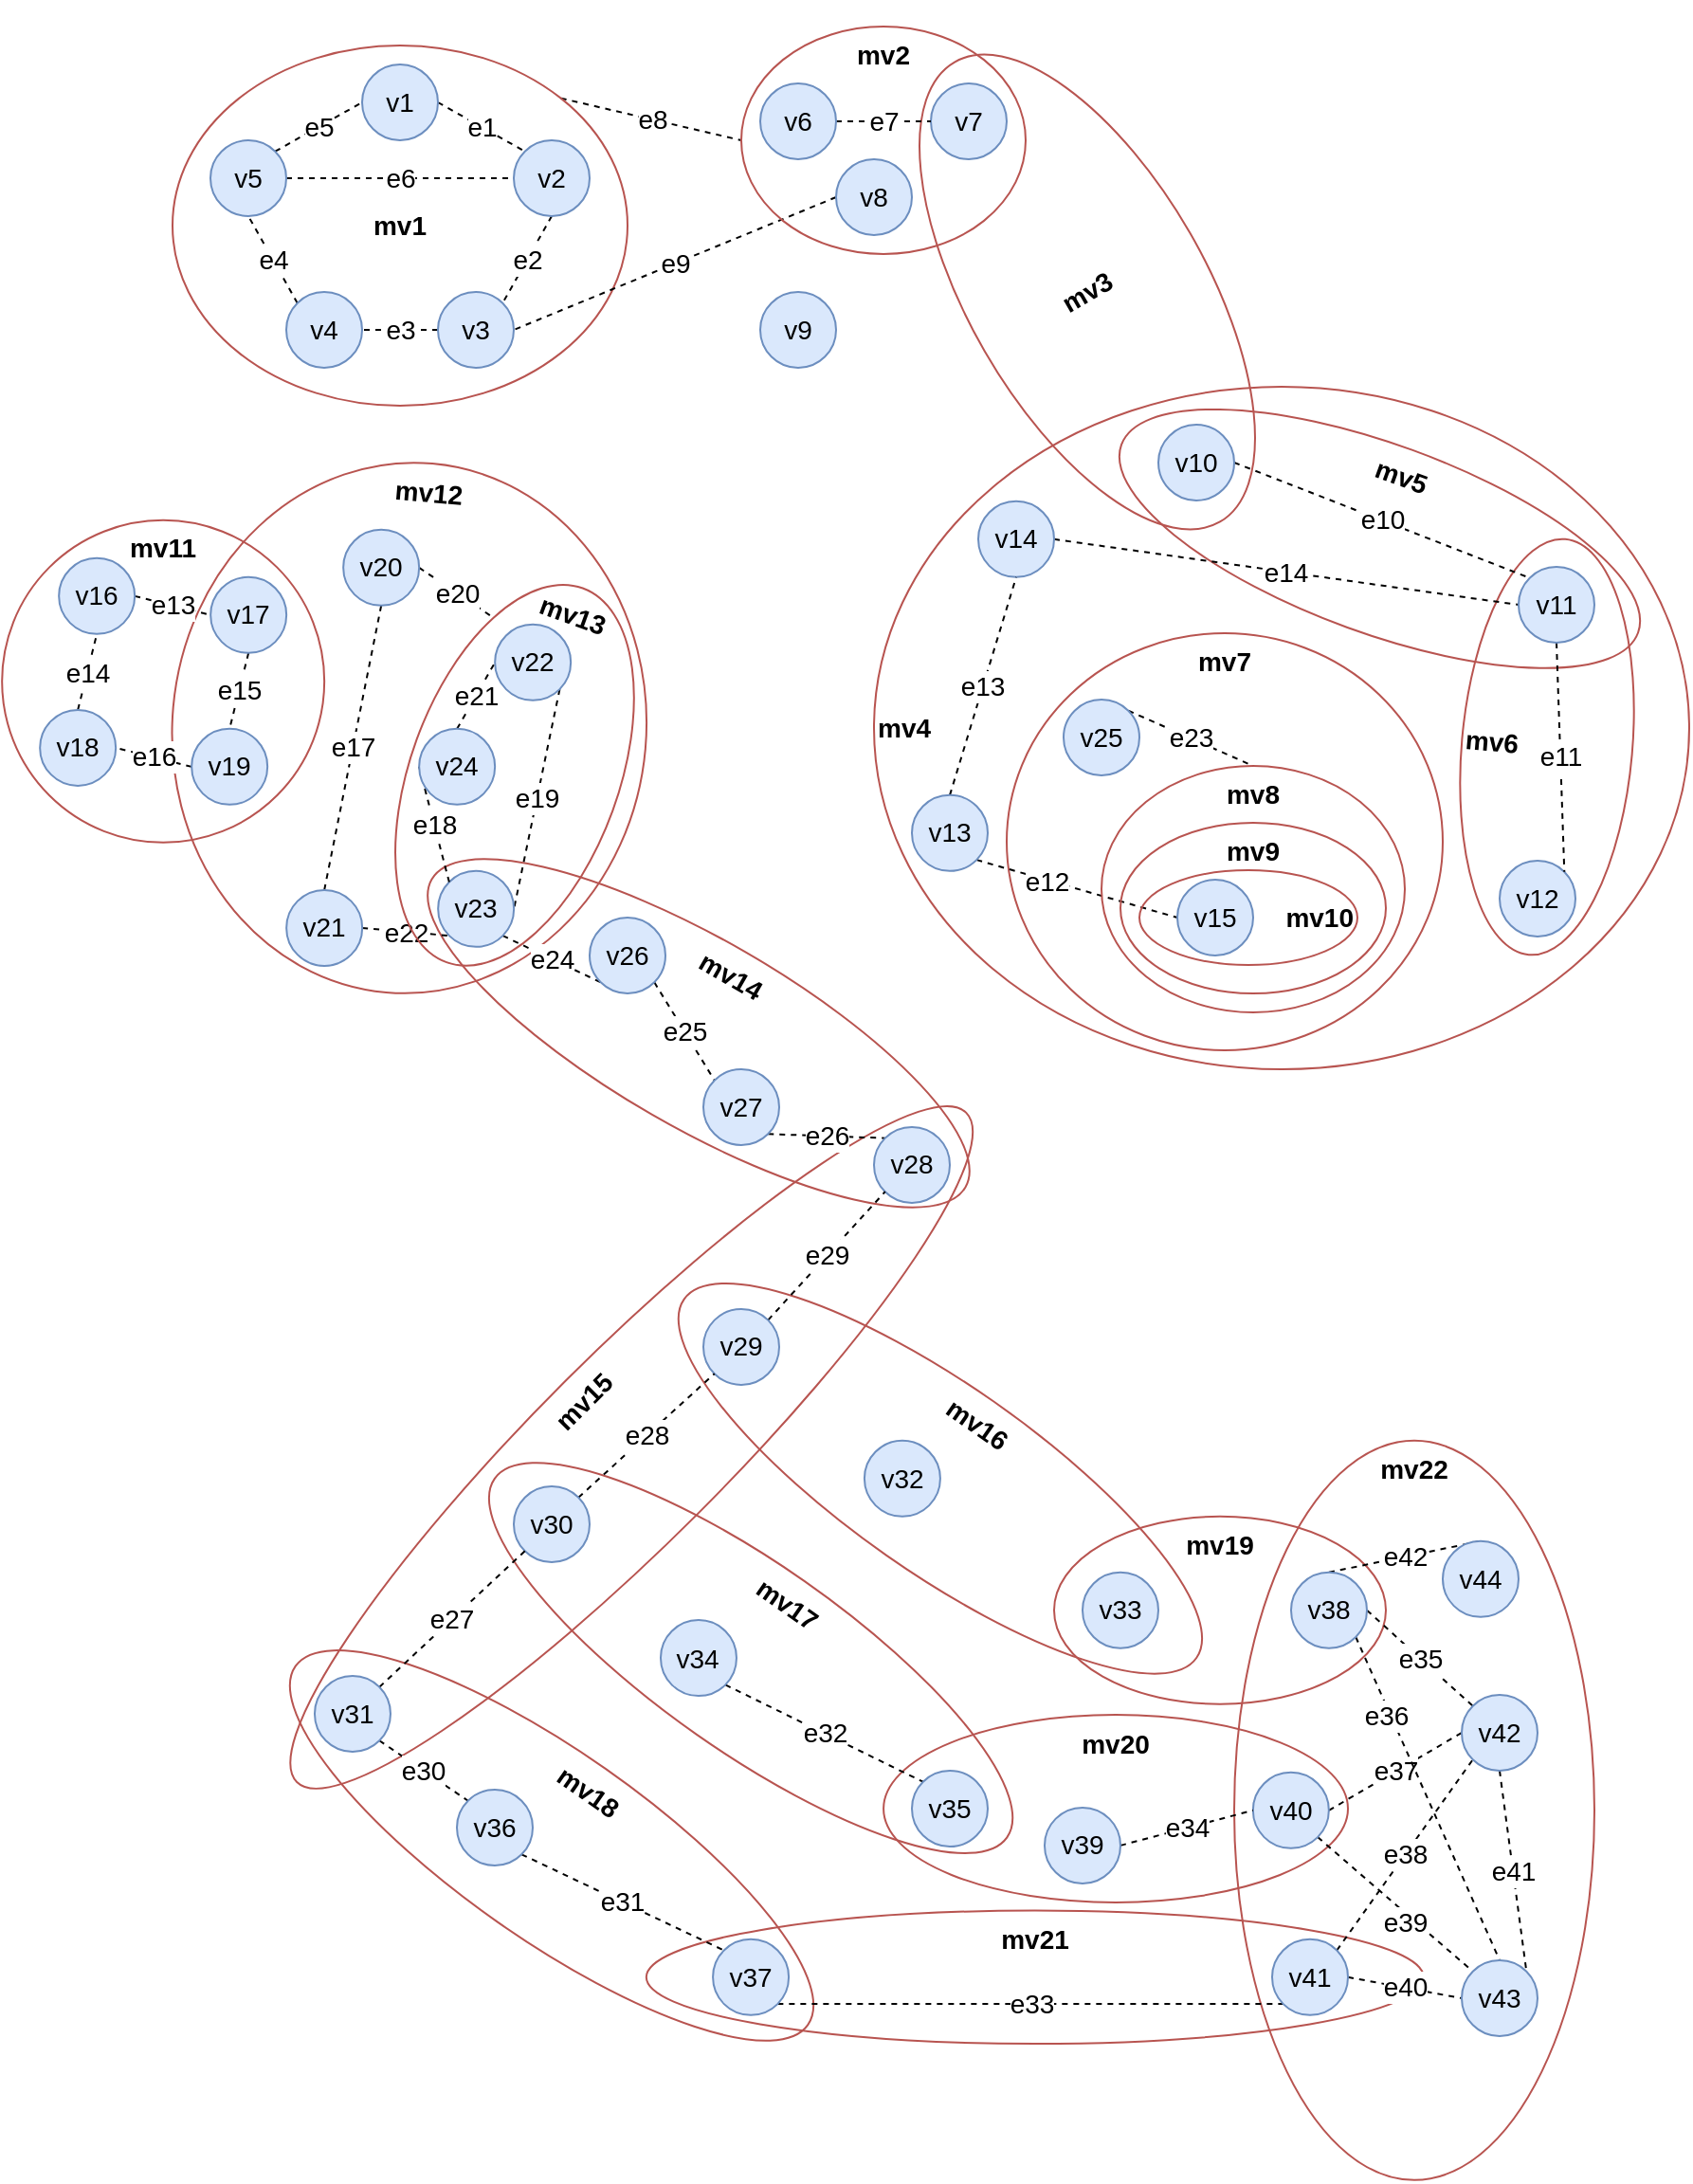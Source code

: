 <mxfile version="20.0.0" type="github">
  <diagram id="Y1iHY-HP_prIgiycZKGw" name="Page-1">
    <mxGraphModel dx="1117" dy="623" grid="1" gridSize="10" guides="1" tooltips="1" connect="1" arrows="1" fold="1" page="1" pageScale="1" pageWidth="1169" pageHeight="1654" math="0" shadow="0">
      <root>
        <mxCell id="0" />
        <mxCell id="1" parent="0" />
        <mxCell id="ym1f810XgqrlBZLkaim1-67" value="mv22" style="ellipse;whiteSpace=wrap;html=1;fillColor=none;strokeColor=#b85450;fontSize=14;fontStyle=1;verticalAlign=top;rotation=0;" vertex="1" parent="1">
          <mxGeometry x="700" y="925.91" width="190" height="390" as="geometry" />
        </mxCell>
        <mxCell id="ym1f810XgqrlBZLkaim1-59" value="mv20" style="ellipse;whiteSpace=wrap;html=1;fillColor=none;strokeColor=#b85450;fontSize=14;fontStyle=1;verticalAlign=top;rotation=0;" vertex="1" parent="1">
          <mxGeometry x="515.04" y="1070.55" width="244.96" height="98.91" as="geometry" />
        </mxCell>
        <mxCell id="ym1f810XgqrlBZLkaim1-60" value="mv21" style="ellipse;whiteSpace=wrap;html=1;fillColor=none;strokeColor=#b85450;fontSize=14;fontStyle=1;verticalAlign=top;rotation=0;" vertex="1" parent="1">
          <mxGeometry x="389.91" y="1173.78" width="410" height="70.27" as="geometry" />
        </mxCell>
        <mxCell id="ym1f810XgqrlBZLkaim1-58" value="mv19" style="ellipse;whiteSpace=wrap;html=1;fillColor=none;strokeColor=#b85450;fontSize=14;fontStyle=1;verticalAlign=top;rotation=0;" vertex="1" parent="1">
          <mxGeometry x="605" y="965.91" width="175" height="98.91" as="geometry" />
        </mxCell>
        <mxCell id="ym1f810XgqrlBZLkaim1-35" value="mv15" style="ellipse;whiteSpace=wrap;html=1;fillColor=none;strokeColor=#b85450;fontSize=14;fontStyle=1;verticalAlign=top;rotation=-45;" vertex="1" parent="1">
          <mxGeometry x="132.48" y="880" width="499.28" height="98.91" as="geometry" />
        </mxCell>
        <mxCell id="ym1f810XgqrlBZLkaim1-45" value="mv18" style="ellipse;whiteSpace=wrap;html=1;fillColor=none;strokeColor=#b85450;fontSize=14;fontStyle=1;verticalAlign=top;rotation=35;" vertex="1" parent="1">
          <mxGeometry x="175.04" y="1090" width="329.92" height="98.91" as="geometry" />
        </mxCell>
        <mxCell id="ym1f810XgqrlBZLkaim1-44" value="mv17" style="ellipse;whiteSpace=wrap;html=1;fillColor=none;strokeColor=#b85450;fontSize=14;fontStyle=1;verticalAlign=top;rotation=35;" vertex="1" parent="1">
          <mxGeometry x="280.08" y="991.09" width="329.92" height="98.91" as="geometry" />
        </mxCell>
        <mxCell id="ym1f810XgqrlBZLkaim1-38" value="mv16" style="ellipse;whiteSpace=wrap;html=1;fillColor=none;strokeColor=#b85450;fontSize=14;fontStyle=1;verticalAlign=top;rotation=35;" vertex="1" parent="1">
          <mxGeometry x="380.0" y="896.45" width="329.92" height="98.91" as="geometry" />
        </mxCell>
        <mxCell id="ym1f810XgqrlBZLkaim1-27" value="mv14" style="ellipse;whiteSpace=wrap;html=1;fillColor=none;strokeColor=#b85450;fontSize=14;fontStyle=1;verticalAlign=top;rotation=30;" vertex="1" parent="1">
          <mxGeometry x="254.99" y="661.55" width="325" height="98.91" as="geometry" />
        </mxCell>
        <mxCell id="8r9RnZvPV6uYn_3TmInb-37" value="mv4" style="ellipse;whiteSpace=wrap;html=1;fillColor=none;strokeColor=#b85450;fontSize=14;fontStyle=1;align=left;" parent="1" vertex="1">
          <mxGeometry x="510" y="370" width="430" height="360" as="geometry" />
        </mxCell>
        <mxCell id="8r9RnZvPV6uYn_3TmInb-52" value="mv5" style="ellipse;whiteSpace=wrap;html=1;fontSize=14;strokeColor=#b85450;strokeWidth=1;fillColor=none;fontStyle=1;rotation=20;verticalAlign=top;" parent="1" vertex="1">
          <mxGeometry x="631.76" y="400.31" width="290" height="99.7" as="geometry" />
        </mxCell>
        <mxCell id="8r9RnZvPV6uYn_3TmInb-53" value="mv6" style="ellipse;whiteSpace=wrap;html=1;fontSize=14;strokeColor=#b85450;strokeWidth=1;fillColor=none;fontStyle=1;rotation=5;verticalAlign=middle;align=left;" parent="1" vertex="1">
          <mxGeometry x="820" y="450" width="90" height="220" as="geometry" />
        </mxCell>
        <mxCell id="ym1f810XgqrlBZLkaim1-13" value="mv12" style="ellipse;whiteSpace=wrap;html=1;fillColor=none;strokeColor=#b85450;fontSize=14;fontStyle=1;rotation=5;verticalAlign=top;" vertex="1" parent="1">
          <mxGeometry x="139.88" y="410" width="250.03" height="280" as="geometry" />
        </mxCell>
        <mxCell id="8r9RnZvPV6uYn_3TmInb-55" value="mv7" style="ellipse;whiteSpace=wrap;html=1;fontSize=14;strokeColor=#b85450;strokeWidth=1;fillColor=none;fontStyle=1;rotation=0;verticalAlign=top;align=center;" parent="1" vertex="1">
          <mxGeometry x="580" y="500" width="230" height="220" as="geometry" />
        </mxCell>
        <mxCell id="8r9RnZvPV6uYn_3TmInb-51" value="mv3" style="ellipse;whiteSpace=wrap;html=1;fillColor=none;strokeColor=#b85450;fontSize=14;fontStyle=1;rotation=-30;" parent="1" vertex="1">
          <mxGeometry x="560" y="180" width="125" height="280" as="geometry" />
        </mxCell>
        <mxCell id="8r9RnZvPV6uYn_3TmInb-33" value="e8" style="edgeStyle=none;rounded=0;orthogonalLoop=1;jettySize=auto;html=1;exitX=1;exitY=0;exitDx=0;exitDy=0;entryX=0;entryY=0.5;entryDx=0;entryDy=0;dashed=1;fontSize=14;endArrow=none;endFill=0;" parent="1" source="8r9RnZvPV6uYn_3TmInb-1" target="8r9RnZvPV6uYn_3TmInb-22" edge="1">
          <mxGeometry relative="1" as="geometry" />
        </mxCell>
        <mxCell id="8r9RnZvPV6uYn_3TmInb-1" value="mv1" style="ellipse;whiteSpace=wrap;html=1;fillColor=none;strokeColor=#b85450;fontSize=14;fontStyle=1" parent="1" vertex="1">
          <mxGeometry x="140" y="190" width="240" height="190" as="geometry" />
        </mxCell>
        <mxCell id="8r9RnZvPV6uYn_3TmInb-15" value="e5" style="edgeStyle=none;rounded=0;orthogonalLoop=1;jettySize=auto;html=1;exitX=1;exitY=0;exitDx=0;exitDy=0;entryX=0;entryY=0.5;entryDx=0;entryDy=0;dashed=1;fontSize=14;endArrow=none;endFill=0;" parent="1" source="8r9RnZvPV6uYn_3TmInb-2" target="8r9RnZvPV6uYn_3TmInb-9" edge="1">
          <mxGeometry relative="1" as="geometry" />
        </mxCell>
        <mxCell id="8r9RnZvPV6uYn_3TmInb-20" value="e6" style="edgeStyle=none;rounded=0;orthogonalLoop=1;jettySize=auto;html=1;exitX=1;exitY=0.5;exitDx=0;exitDy=0;entryX=0;entryY=0.5;entryDx=0;entryDy=0;dashed=1;fontSize=14;endArrow=none;endFill=0;" parent="1" source="8r9RnZvPV6uYn_3TmInb-2" target="8r9RnZvPV6uYn_3TmInb-8" edge="1">
          <mxGeometry relative="1" as="geometry" />
        </mxCell>
        <mxCell id="8r9RnZvPV6uYn_3TmInb-2" value="v5" style="ellipse;whiteSpace=wrap;html=1;aspect=fixed;fillColor=#dae8fc;strokeColor=#6c8ebf;fontSize=14;" parent="1" vertex="1">
          <mxGeometry x="160" y="240" width="40" height="40" as="geometry" />
        </mxCell>
        <mxCell id="8r9RnZvPV6uYn_3TmInb-14" value="e4" style="edgeStyle=none;rounded=0;orthogonalLoop=1;jettySize=auto;html=1;exitX=0;exitY=0;exitDx=0;exitDy=0;entryX=0.5;entryY=1;entryDx=0;entryDy=0;dashed=1;fontSize=14;endArrow=none;endFill=0;" parent="1" source="8r9RnZvPV6uYn_3TmInb-6" target="8r9RnZvPV6uYn_3TmInb-2" edge="1">
          <mxGeometry relative="1" as="geometry" />
        </mxCell>
        <mxCell id="8r9RnZvPV6uYn_3TmInb-6" value="v4" style="ellipse;whiteSpace=wrap;html=1;aspect=fixed;fillColor=#dae8fc;strokeColor=#6c8ebf;fontSize=14;" parent="1" vertex="1">
          <mxGeometry x="200" y="320" width="40" height="40" as="geometry" />
        </mxCell>
        <mxCell id="8r9RnZvPV6uYn_3TmInb-13" value="e3" style="edgeStyle=none;rounded=0;orthogonalLoop=1;jettySize=auto;html=1;exitX=0;exitY=0.5;exitDx=0;exitDy=0;entryX=1;entryY=0.5;entryDx=0;entryDy=0;dashed=1;fontSize=14;endArrow=none;endFill=0;" parent="1" source="8r9RnZvPV6uYn_3TmInb-7" target="8r9RnZvPV6uYn_3TmInb-6" edge="1">
          <mxGeometry relative="1" as="geometry" />
        </mxCell>
        <mxCell id="8r9RnZvPV6uYn_3TmInb-7" value="v3" style="ellipse;whiteSpace=wrap;html=1;aspect=fixed;fillColor=#dae8fc;strokeColor=#6c8ebf;fontSize=14;" parent="1" vertex="1">
          <mxGeometry x="280" y="320" width="40" height="40" as="geometry" />
        </mxCell>
        <mxCell id="8r9RnZvPV6uYn_3TmInb-12" value="e2" style="edgeStyle=none;rounded=0;orthogonalLoop=1;jettySize=auto;html=1;exitX=0.5;exitY=1;exitDx=0;exitDy=0;entryX=1;entryY=0;entryDx=0;entryDy=0;dashed=1;fontSize=14;endArrow=none;endFill=0;" parent="1" source="8r9RnZvPV6uYn_3TmInb-8" target="8r9RnZvPV6uYn_3TmInb-7" edge="1">
          <mxGeometry relative="1" as="geometry" />
        </mxCell>
        <mxCell id="8r9RnZvPV6uYn_3TmInb-8" value="v2" style="ellipse;whiteSpace=wrap;html=1;aspect=fixed;fillColor=#dae8fc;strokeColor=#6c8ebf;fontSize=14;" parent="1" vertex="1">
          <mxGeometry x="320" y="240" width="40" height="40" as="geometry" />
        </mxCell>
        <mxCell id="8r9RnZvPV6uYn_3TmInb-10" value="e1" style="rounded=0;orthogonalLoop=1;jettySize=auto;html=1;exitX=1;exitY=0.5;exitDx=0;exitDy=0;entryX=0;entryY=0;entryDx=0;entryDy=0;dashed=1;endArrow=none;endFill=0;fontSize=14;" parent="1" source="8r9RnZvPV6uYn_3TmInb-9" target="8r9RnZvPV6uYn_3TmInb-8" edge="1">
          <mxGeometry relative="1" as="geometry" />
        </mxCell>
        <mxCell id="8r9RnZvPV6uYn_3TmInb-9" value="v1" style="ellipse;whiteSpace=wrap;html=1;aspect=fixed;fillColor=#dae8fc;strokeColor=#6c8ebf;fontSize=14;" parent="1" vertex="1">
          <mxGeometry x="240" y="200" width="40" height="40" as="geometry" />
        </mxCell>
        <mxCell id="8r9RnZvPV6uYn_3TmInb-34" value="e9" style="edgeStyle=none;rounded=0;orthogonalLoop=1;jettySize=auto;html=1;exitX=0;exitY=0.5;exitDx=0;exitDy=0;entryX=1;entryY=0.5;entryDx=0;entryDy=0;dashed=1;fontSize=14;endArrow=none;endFill=0;" parent="1" source="8r9RnZvPV6uYn_3TmInb-26" target="8r9RnZvPV6uYn_3TmInb-7" edge="1">
          <mxGeometry relative="1" as="geometry" />
        </mxCell>
        <mxCell id="8r9RnZvPV6uYn_3TmInb-22" value="mv2" style="ellipse;whiteSpace=wrap;html=1;fillColor=none;strokeColor=#b85450;fontSize=14;fontStyle=1;verticalAlign=top;" parent="1" vertex="1">
          <mxGeometry x="440" y="180" width="150" height="120" as="geometry" />
        </mxCell>
        <mxCell id="8r9RnZvPV6uYn_3TmInb-26" value="v8" style="ellipse;whiteSpace=wrap;html=1;aspect=fixed;fillColor=#dae8fc;strokeColor=#6c8ebf;fontSize=14;" parent="1" vertex="1">
          <mxGeometry x="490" y="250" width="40" height="40" as="geometry" />
        </mxCell>
        <mxCell id="8r9RnZvPV6uYn_3TmInb-29" value="v7" style="ellipse;whiteSpace=wrap;html=1;aspect=fixed;fillColor=#dae8fc;strokeColor=#6c8ebf;fontSize=14;" parent="1" vertex="1">
          <mxGeometry x="540" y="210" width="40" height="40" as="geometry" />
        </mxCell>
        <mxCell id="8r9RnZvPV6uYn_3TmInb-30" value="e7" style="rounded=0;orthogonalLoop=1;jettySize=auto;html=1;exitX=1;exitY=0.5;exitDx=0;exitDy=0;entryX=0;entryY=0.5;entryDx=0;entryDy=0;dashed=1;endArrow=none;endFill=0;fontSize=14;" parent="1" source="8r9RnZvPV6uYn_3TmInb-32" target="8r9RnZvPV6uYn_3TmInb-29" edge="1">
          <mxGeometry relative="1" as="geometry" />
        </mxCell>
        <mxCell id="8r9RnZvPV6uYn_3TmInb-32" value="v6" style="ellipse;whiteSpace=wrap;html=1;aspect=fixed;fillColor=#dae8fc;strokeColor=#6c8ebf;fontSize=14;" parent="1" vertex="1">
          <mxGeometry x="450" y="210" width="40" height="40" as="geometry" />
        </mxCell>
        <mxCell id="8r9RnZvPV6uYn_3TmInb-36" value="v9" style="ellipse;whiteSpace=wrap;html=1;aspect=fixed;fillColor=#dae8fc;strokeColor=#6c8ebf;fontSize=14;" parent="1" vertex="1">
          <mxGeometry x="450" y="320" width="40" height="40" as="geometry" />
        </mxCell>
        <mxCell id="8r9RnZvPV6uYn_3TmInb-39" value="e14" style="edgeStyle=none;rounded=0;orthogonalLoop=1;jettySize=auto;html=1;exitX=1;exitY=0.5;exitDx=0;exitDy=0;entryX=0;entryY=0.5;entryDx=0;entryDy=0;dashed=1;fontSize=14;endArrow=none;endFill=0;" parent="1" source="8r9RnZvPV6uYn_3TmInb-40" target="8r9RnZvPV6uYn_3TmInb-46" edge="1">
          <mxGeometry relative="1" as="geometry" />
        </mxCell>
        <mxCell id="8r9RnZvPV6uYn_3TmInb-40" value="v14" style="ellipse;whiteSpace=wrap;html=1;aspect=fixed;fillColor=#dae8fc;strokeColor=#6c8ebf;fontSize=14;" parent="1" vertex="1">
          <mxGeometry x="565" y="430.43" width="40" height="40" as="geometry" />
        </mxCell>
        <mxCell id="8r9RnZvPV6uYn_3TmInb-41" value="e13" style="edgeStyle=none;rounded=0;orthogonalLoop=1;jettySize=auto;html=1;exitX=0.5;exitY=0;exitDx=0;exitDy=0;entryX=0.5;entryY=1;entryDx=0;entryDy=0;dashed=1;fontSize=14;endArrow=none;endFill=0;" parent="1" source="8r9RnZvPV6uYn_3TmInb-42" target="8r9RnZvPV6uYn_3TmInb-40" edge="1">
          <mxGeometry relative="1" as="geometry" />
        </mxCell>
        <mxCell id="8r9RnZvPV6uYn_3TmInb-50" value="e12" style="edgeStyle=none;rounded=0;orthogonalLoop=1;jettySize=auto;html=1;exitX=1;exitY=1;exitDx=0;exitDy=0;entryX=0;entryY=0.5;entryDx=0;entryDy=0;dashed=1;fontSize=14;endArrow=none;endFill=0;" parent="1" source="8r9RnZvPV6uYn_3TmInb-42" target="8r9RnZvPV6uYn_3TmInb-49" edge="1">
          <mxGeometry x="-0.305" y="-1" relative="1" as="geometry">
            <mxPoint as="offset" />
          </mxGeometry>
        </mxCell>
        <mxCell id="8r9RnZvPV6uYn_3TmInb-42" value="v13" style="ellipse;whiteSpace=wrap;html=1;aspect=fixed;fillColor=#dae8fc;strokeColor=#6c8ebf;fontSize=14;" parent="1" vertex="1">
          <mxGeometry x="530" y="585.43" width="40" height="40" as="geometry" />
        </mxCell>
        <mxCell id="8r9RnZvPV6uYn_3TmInb-44" value="v12" style="ellipse;whiteSpace=wrap;html=1;aspect=fixed;fillColor=#dae8fc;strokeColor=#6c8ebf;fontSize=14;" parent="1" vertex="1">
          <mxGeometry x="840" y="620" width="40" height="40" as="geometry" />
        </mxCell>
        <mxCell id="8r9RnZvPV6uYn_3TmInb-45" value="e11" style="edgeStyle=none;rounded=0;orthogonalLoop=1;jettySize=auto;html=1;exitX=0.5;exitY=1;exitDx=0;exitDy=0;entryX=1;entryY=0;entryDx=0;entryDy=0;dashed=1;fontSize=14;endArrow=none;endFill=0;" parent="1" source="8r9RnZvPV6uYn_3TmInb-46" target="8r9RnZvPV6uYn_3TmInb-44" edge="1">
          <mxGeometry relative="1" as="geometry" />
        </mxCell>
        <mxCell id="8r9RnZvPV6uYn_3TmInb-46" value="v11" style="ellipse;whiteSpace=wrap;html=1;aspect=fixed;fillColor=#dae8fc;strokeColor=#6c8ebf;fontSize=14;" parent="1" vertex="1">
          <mxGeometry x="850" y="465" width="40" height="40" as="geometry" />
        </mxCell>
        <mxCell id="8r9RnZvPV6uYn_3TmInb-47" value="e10" style="rounded=0;orthogonalLoop=1;jettySize=auto;html=1;exitX=1;exitY=0.5;exitDx=0;exitDy=0;entryX=0;entryY=0;entryDx=0;entryDy=0;dashed=1;endArrow=none;endFill=0;fontSize=14;" parent="1" source="8r9RnZvPV6uYn_3TmInb-48" target="8r9RnZvPV6uYn_3TmInb-46" edge="1">
          <mxGeometry relative="1" as="geometry" />
        </mxCell>
        <mxCell id="8r9RnZvPV6uYn_3TmInb-48" value="v10" style="ellipse;whiteSpace=wrap;html=1;aspect=fixed;fillColor=#dae8fc;strokeColor=#6c8ebf;fontSize=14;" parent="1" vertex="1">
          <mxGeometry x="660" y="390" width="40" height="40" as="geometry" />
        </mxCell>
        <mxCell id="8r9RnZvPV6uYn_3TmInb-56" value="mv8" style="ellipse;whiteSpace=wrap;html=1;fontSize=14;strokeColor=#b85450;strokeWidth=1;fillColor=none;fontStyle=1;rotation=0;verticalAlign=top;align=center;" parent="1" vertex="1">
          <mxGeometry x="630" y="570" width="160" height="130.01" as="geometry" />
        </mxCell>
        <mxCell id="8r9RnZvPV6uYn_3TmInb-57" value="mv9" style="ellipse;whiteSpace=wrap;html=1;fontSize=14;strokeColor=#b85450;strokeWidth=1;fillColor=none;fontStyle=1;rotation=0;verticalAlign=top;align=center;" parent="1" vertex="1">
          <mxGeometry x="640" y="600" width="140" height="90.01" as="geometry" />
        </mxCell>
        <mxCell id="8r9RnZvPV6uYn_3TmInb-58" value="mv10" style="ellipse;whiteSpace=wrap;html=1;fontSize=14;strokeColor=#b85450;strokeWidth=1;fillColor=none;fontStyle=1;rotation=0;verticalAlign=middle;align=right;" parent="1" vertex="1">
          <mxGeometry x="650" y="625" width="115" height="50" as="geometry" />
        </mxCell>
        <mxCell id="8r9RnZvPV6uYn_3TmInb-49" value="v15" style="ellipse;whiteSpace=wrap;html=1;aspect=fixed;fillColor=#dae8fc;strokeColor=#6c8ebf;fontSize=14;" parent="1" vertex="1">
          <mxGeometry x="670" y="630" width="40" height="40" as="geometry" />
        </mxCell>
        <mxCell id="ym1f810XgqrlBZLkaim1-1" value="mv11" style="ellipse;whiteSpace=wrap;html=1;aspect=fixed;fillColor=none;strokeColor=#b85450;fontStyle=1;fontSize=14;verticalAlign=top;" vertex="1" parent="1">
          <mxGeometry x="50.08" y="440.43" width="170" height="170" as="geometry" />
        </mxCell>
        <mxCell id="ym1f810XgqrlBZLkaim1-7" value="e13" style="edgeStyle=none;rounded=0;orthogonalLoop=1;jettySize=auto;html=1;exitX=1;exitY=0.5;exitDx=0;exitDy=0;entryX=0;entryY=0.5;entryDx=0;entryDy=0;dashed=1;fontSize=14;endArrow=none;endFill=0;" edge="1" parent="1" source="ym1f810XgqrlBZLkaim1-2" target="ym1f810XgqrlBZLkaim1-3">
          <mxGeometry relative="1" as="geometry" />
        </mxCell>
        <mxCell id="ym1f810XgqrlBZLkaim1-2" value="v16" style="ellipse;whiteSpace=wrap;html=1;aspect=fixed;fillColor=#dae8fc;strokeColor=#6c8ebf;fontSize=14;" vertex="1" parent="1">
          <mxGeometry x="80.08" y="460.43" width="40" height="40" as="geometry" />
        </mxCell>
        <mxCell id="ym1f810XgqrlBZLkaim1-9" value="e15" style="edgeStyle=none;rounded=0;orthogonalLoop=1;jettySize=auto;html=1;exitX=0.5;exitY=1;exitDx=0;exitDy=0;entryX=0.5;entryY=0;entryDx=0;entryDy=0;dashed=1;fontSize=14;endArrow=none;endFill=0;" edge="1" parent="1" source="ym1f810XgqrlBZLkaim1-3" target="ym1f810XgqrlBZLkaim1-5">
          <mxGeometry relative="1" as="geometry" />
        </mxCell>
        <mxCell id="ym1f810XgqrlBZLkaim1-3" value="v17" style="ellipse;whiteSpace=wrap;html=1;aspect=fixed;fillColor=#dae8fc;strokeColor=#6c8ebf;fontSize=14;" vertex="1" parent="1">
          <mxGeometry x="160.08" y="470.43" width="40" height="40" as="geometry" />
        </mxCell>
        <mxCell id="ym1f810XgqrlBZLkaim1-6" value="e14" style="rounded=0;orthogonalLoop=1;jettySize=auto;html=1;exitX=0.5;exitY=0;exitDx=0;exitDy=0;entryX=0.5;entryY=1;entryDx=0;entryDy=0;fontSize=14;endArrow=none;endFill=0;dashed=1;" edge="1" parent="1" source="ym1f810XgqrlBZLkaim1-4" target="ym1f810XgqrlBZLkaim1-2">
          <mxGeometry relative="1" as="geometry" />
        </mxCell>
        <mxCell id="ym1f810XgqrlBZLkaim1-4" value="v18" style="ellipse;whiteSpace=wrap;html=1;aspect=fixed;fillColor=#dae8fc;strokeColor=#6c8ebf;fontSize=14;" vertex="1" parent="1">
          <mxGeometry x="70.08" y="540.44" width="40" height="40" as="geometry" />
        </mxCell>
        <mxCell id="ym1f810XgqrlBZLkaim1-10" value="e16" style="edgeStyle=none;rounded=0;orthogonalLoop=1;jettySize=auto;html=1;exitX=0;exitY=0.5;exitDx=0;exitDy=0;entryX=1;entryY=0.5;entryDx=0;entryDy=0;dashed=1;fontSize=14;endArrow=none;endFill=0;" edge="1" parent="1" source="ym1f810XgqrlBZLkaim1-5" target="ym1f810XgqrlBZLkaim1-4">
          <mxGeometry relative="1" as="geometry" />
        </mxCell>
        <mxCell id="ym1f810XgqrlBZLkaim1-5" value="v19" style="ellipse;whiteSpace=wrap;html=1;aspect=fixed;fillColor=#dae8fc;strokeColor=#6c8ebf;fontSize=14;" vertex="1" parent="1">
          <mxGeometry x="150.08" y="550.43" width="40" height="40" as="geometry" />
        </mxCell>
        <mxCell id="ym1f810XgqrlBZLkaim1-14" value="e17" style="edgeStyle=none;rounded=0;orthogonalLoop=1;jettySize=auto;html=1;exitX=0.5;exitY=1;exitDx=0;exitDy=0;entryX=0.5;entryY=0;entryDx=0;entryDy=0;dashed=1;fontSize=14;endArrow=none;endFill=0;" edge="1" parent="1" source="ym1f810XgqrlBZLkaim1-15" target="ym1f810XgqrlBZLkaim1-16">
          <mxGeometry relative="1" as="geometry" />
        </mxCell>
        <mxCell id="ym1f810XgqrlBZLkaim1-23" value="e20" style="edgeStyle=none;rounded=0;orthogonalLoop=1;jettySize=auto;html=1;exitX=1;exitY=0.5;exitDx=0;exitDy=0;entryX=0;entryY=0;entryDx=0;entryDy=0;dashed=1;fontSize=14;endArrow=none;endFill=0;" edge="1" parent="1" source="ym1f810XgqrlBZLkaim1-15" target="ym1f810XgqrlBZLkaim1-17">
          <mxGeometry relative="1" as="geometry" />
        </mxCell>
        <mxCell id="ym1f810XgqrlBZLkaim1-15" value="v20" style="ellipse;whiteSpace=wrap;html=1;aspect=fixed;fillColor=#dae8fc;strokeColor=#6c8ebf;fontSize=14;" vertex="1" parent="1">
          <mxGeometry x="230.08" y="445.43" width="40" height="40" as="geometry" />
        </mxCell>
        <mxCell id="ym1f810XgqrlBZLkaim1-26" value="e22" style="edgeStyle=none;rounded=0;orthogonalLoop=1;jettySize=auto;html=1;exitX=1;exitY=0.5;exitDx=0;exitDy=0;entryX=0;entryY=1;entryDx=0;entryDy=0;dashed=1;fontSize=14;endArrow=none;endFill=0;" edge="1" parent="1" source="ym1f810XgqrlBZLkaim1-16" target="ym1f810XgqrlBZLkaim1-19">
          <mxGeometry relative="1" as="geometry" />
        </mxCell>
        <mxCell id="ym1f810XgqrlBZLkaim1-16" value="v21" style="ellipse;whiteSpace=wrap;html=1;aspect=fixed;fillColor=#dae8fc;strokeColor=#6c8ebf;fontSize=14;" vertex="1" parent="1">
          <mxGeometry x="200.08" y="635.44" width="40" height="40" as="geometry" />
        </mxCell>
        <mxCell id="ym1f810XgqrlBZLkaim1-17" value="mv13" style="ellipse;whiteSpace=wrap;html=1;fillColor=none;strokeColor=#b85450;fontSize=14;fontStyle=1;rotation=20;verticalAlign=top;" vertex="1" parent="1">
          <mxGeometry x="265.46" y="469.91" width="110" height="210.01" as="geometry" />
        </mxCell>
        <mxCell id="ym1f810XgqrlBZLkaim1-22" value="e19" style="edgeStyle=none;rounded=0;orthogonalLoop=1;jettySize=auto;html=1;exitX=1;exitY=1;exitDx=0;exitDy=0;entryX=1;entryY=0.5;entryDx=0;entryDy=0;dashed=1;fontSize=14;endArrow=none;endFill=0;" edge="1" parent="1" source="ym1f810XgqrlBZLkaim1-18" target="ym1f810XgqrlBZLkaim1-19">
          <mxGeometry relative="1" as="geometry" />
        </mxCell>
        <mxCell id="ym1f810XgqrlBZLkaim1-18" value="v22" style="ellipse;whiteSpace=wrap;html=1;aspect=fixed;fillColor=#dae8fc;strokeColor=#6c8ebf;fontSize=14;" vertex="1" parent="1">
          <mxGeometry x="310.08" y="495.43" width="40" height="40" as="geometry" />
        </mxCell>
        <mxCell id="ym1f810XgqrlBZLkaim1-32" value="e24" style="edgeStyle=none;rounded=0;orthogonalLoop=1;jettySize=auto;html=1;exitX=1;exitY=1;exitDx=0;exitDy=0;entryX=0;entryY=1;entryDx=0;entryDy=0;dashed=1;fontSize=14;endArrow=none;endFill=0;" edge="1" parent="1" source="ym1f810XgqrlBZLkaim1-19" target="ym1f810XgqrlBZLkaim1-29">
          <mxGeometry relative="1" as="geometry" />
        </mxCell>
        <mxCell id="ym1f810XgqrlBZLkaim1-19" value="v23" style="ellipse;whiteSpace=wrap;html=1;aspect=fixed;fillColor=#dae8fc;strokeColor=#6c8ebf;fontSize=14;" vertex="1" parent="1">
          <mxGeometry x="280.08" y="625.43" width="40" height="40" as="geometry" />
        </mxCell>
        <mxCell id="ym1f810XgqrlBZLkaim1-21" value="e18" style="edgeStyle=none;rounded=0;orthogonalLoop=1;jettySize=auto;html=1;exitX=0;exitY=0.5;exitDx=0;exitDy=0;entryX=0;entryY=0;entryDx=0;entryDy=0;dashed=1;fontSize=14;endArrow=none;endFill=0;" edge="1" parent="1" source="ym1f810XgqrlBZLkaim1-20" target="ym1f810XgqrlBZLkaim1-19">
          <mxGeometry relative="1" as="geometry" />
        </mxCell>
        <mxCell id="ym1f810XgqrlBZLkaim1-25" value="e21" style="edgeStyle=none;rounded=0;orthogonalLoop=1;jettySize=auto;html=1;exitX=0.5;exitY=0;exitDx=0;exitDy=0;entryX=0;entryY=0.5;entryDx=0;entryDy=0;dashed=1;fontSize=14;endArrow=none;endFill=0;" edge="1" parent="1" source="ym1f810XgqrlBZLkaim1-20" target="ym1f810XgqrlBZLkaim1-18">
          <mxGeometry relative="1" as="geometry" />
        </mxCell>
        <mxCell id="ym1f810XgqrlBZLkaim1-20" value="v24" style="ellipse;whiteSpace=wrap;html=1;aspect=fixed;fillColor=#dae8fc;strokeColor=#6c8ebf;fontSize=14;" vertex="1" parent="1">
          <mxGeometry x="270.08" y="550.43" width="40" height="40" as="geometry" />
        </mxCell>
        <mxCell id="ym1f810XgqrlBZLkaim1-28" value="e23" style="edgeStyle=none;rounded=0;orthogonalLoop=1;jettySize=auto;html=1;exitX=1;exitY=0;exitDx=0;exitDy=0;entryX=0.5;entryY=0;entryDx=0;entryDy=0;dashed=1;fontSize=14;endArrow=none;endFill=0;" edge="1" parent="1" source="ym1f810XgqrlBZLkaim1-24" target="8r9RnZvPV6uYn_3TmInb-56">
          <mxGeometry relative="1" as="geometry" />
        </mxCell>
        <mxCell id="ym1f810XgqrlBZLkaim1-24" value="v25" style="ellipse;whiteSpace=wrap;html=1;aspect=fixed;fillColor=#dae8fc;strokeColor=#6c8ebf;fontSize=14;" vertex="1" parent="1">
          <mxGeometry x="610" y="535" width="40" height="40" as="geometry" />
        </mxCell>
        <mxCell id="ym1f810XgqrlBZLkaim1-33" value="e25" style="edgeStyle=none;rounded=0;orthogonalLoop=1;jettySize=auto;html=1;exitX=1;exitY=1;exitDx=0;exitDy=0;entryX=0;entryY=0;entryDx=0;entryDy=0;dashed=1;fontSize=14;endArrow=none;endFill=0;" edge="1" parent="1" source="ym1f810XgqrlBZLkaim1-29" target="ym1f810XgqrlBZLkaim1-30">
          <mxGeometry relative="1" as="geometry" />
        </mxCell>
        <mxCell id="ym1f810XgqrlBZLkaim1-29" value="v26" style="ellipse;whiteSpace=wrap;html=1;aspect=fixed;fillColor=#dae8fc;strokeColor=#6c8ebf;fontSize=14;" vertex="1" parent="1">
          <mxGeometry x="360.0" y="650.01" width="40" height="40" as="geometry" />
        </mxCell>
        <mxCell id="ym1f810XgqrlBZLkaim1-34" value="e26" style="edgeStyle=none;rounded=0;orthogonalLoop=1;jettySize=auto;html=1;exitX=1;exitY=1;exitDx=0;exitDy=0;entryX=0;entryY=0;entryDx=0;entryDy=0;dashed=1;fontSize=14;endArrow=none;endFill=0;" edge="1" parent="1" source="ym1f810XgqrlBZLkaim1-30" target="ym1f810XgqrlBZLkaim1-31">
          <mxGeometry relative="1" as="geometry" />
        </mxCell>
        <mxCell id="ym1f810XgqrlBZLkaim1-30" value="v27" style="ellipse;whiteSpace=wrap;html=1;aspect=fixed;fillColor=#dae8fc;strokeColor=#6c8ebf;fontSize=14;" vertex="1" parent="1">
          <mxGeometry x="420" y="730" width="40" height="40" as="geometry" />
        </mxCell>
        <mxCell id="ym1f810XgqrlBZLkaim1-31" value="v28" style="ellipse;whiteSpace=wrap;html=1;aspect=fixed;fillColor=#dae8fc;strokeColor=#6c8ebf;fontSize=14;" vertex="1" parent="1">
          <mxGeometry x="510" y="760.46" width="40" height="40" as="geometry" />
        </mxCell>
        <mxCell id="ym1f810XgqrlBZLkaim1-43" value="e29" style="edgeStyle=none;rounded=0;orthogonalLoop=1;jettySize=auto;html=1;exitX=1;exitY=0;exitDx=0;exitDy=0;entryX=0;entryY=1;entryDx=0;entryDy=0;dashed=1;fontSize=14;endArrow=none;endFill=0;" edge="1" parent="1" source="ym1f810XgqrlBZLkaim1-36" target="ym1f810XgqrlBZLkaim1-31">
          <mxGeometry relative="1" as="geometry" />
        </mxCell>
        <mxCell id="ym1f810XgqrlBZLkaim1-36" value="v29" style="ellipse;whiteSpace=wrap;html=1;aspect=fixed;fillColor=#dae8fc;strokeColor=#6c8ebf;fontSize=14;" vertex="1" parent="1">
          <mxGeometry x="420" y="856.45" width="40" height="40" as="geometry" />
        </mxCell>
        <mxCell id="ym1f810XgqrlBZLkaim1-41" value="e28" style="edgeStyle=none;rounded=0;orthogonalLoop=1;jettySize=auto;html=1;exitX=1;exitY=0;exitDx=0;exitDy=0;entryX=0;entryY=1;entryDx=0;entryDy=0;dashed=1;fontSize=14;endArrow=none;endFill=0;" edge="1" parent="1" source="ym1f810XgqrlBZLkaim1-37" target="ym1f810XgqrlBZLkaim1-36">
          <mxGeometry relative="1" as="geometry" />
        </mxCell>
        <mxCell id="ym1f810XgqrlBZLkaim1-37" value="v30" style="ellipse;whiteSpace=wrap;html=1;aspect=fixed;fillColor=#dae8fc;strokeColor=#6c8ebf;fontSize=14;" vertex="1" parent="1">
          <mxGeometry x="320" y="950" width="40" height="40" as="geometry" />
        </mxCell>
        <mxCell id="ym1f810XgqrlBZLkaim1-40" value="e27" style="edgeStyle=none;rounded=0;orthogonalLoop=1;jettySize=auto;html=1;exitX=1;exitY=0;exitDx=0;exitDy=0;entryX=0;entryY=1;entryDx=0;entryDy=0;dashed=1;fontSize=14;endArrow=none;endFill=0;" edge="1" parent="1" source="ym1f810XgqrlBZLkaim1-39" target="ym1f810XgqrlBZLkaim1-37">
          <mxGeometry relative="1" as="geometry" />
        </mxCell>
        <mxCell id="ym1f810XgqrlBZLkaim1-53" value="e30" style="edgeStyle=none;rounded=0;orthogonalLoop=1;jettySize=auto;html=1;exitX=1;exitY=1;exitDx=0;exitDy=0;entryX=0;entryY=0;entryDx=0;entryDy=0;dashed=1;fontSize=14;endArrow=none;endFill=0;" edge="1" parent="1" source="ym1f810XgqrlBZLkaim1-39" target="ym1f810XgqrlBZLkaim1-50">
          <mxGeometry relative="1" as="geometry" />
        </mxCell>
        <mxCell id="ym1f810XgqrlBZLkaim1-39" value="v31" style="ellipse;whiteSpace=wrap;html=1;aspect=fixed;fillColor=#dae8fc;strokeColor=#6c8ebf;fontSize=14;" vertex="1" parent="1">
          <mxGeometry x="214.99" y="1050" width="40" height="40" as="geometry" />
        </mxCell>
        <mxCell id="ym1f810XgqrlBZLkaim1-46" value="v32" style="ellipse;whiteSpace=wrap;html=1;aspect=fixed;fillColor=#dae8fc;strokeColor=#6c8ebf;fontSize=14;" vertex="1" parent="1">
          <mxGeometry x="504.96" y="925.91" width="40" height="40" as="geometry" />
        </mxCell>
        <mxCell id="ym1f810XgqrlBZLkaim1-47" value="v33" style="ellipse;whiteSpace=wrap;html=1;aspect=fixed;fillColor=#dae8fc;strokeColor=#6c8ebf;fontSize=14;" vertex="1" parent="1">
          <mxGeometry x="620" y="995.36" width="40" height="40" as="geometry" />
        </mxCell>
        <mxCell id="ym1f810XgqrlBZLkaim1-56" value="e32" style="edgeStyle=none;rounded=0;orthogonalLoop=1;jettySize=auto;html=1;exitX=1;exitY=1;exitDx=0;exitDy=0;entryX=0;entryY=0;entryDx=0;entryDy=0;dashed=1;fontSize=14;endArrow=none;endFill=0;" edge="1" parent="1" source="ym1f810XgqrlBZLkaim1-48" target="ym1f810XgqrlBZLkaim1-49">
          <mxGeometry relative="1" as="geometry" />
        </mxCell>
        <mxCell id="ym1f810XgqrlBZLkaim1-48" value="v34" style="ellipse;whiteSpace=wrap;html=1;aspect=fixed;fillColor=#dae8fc;strokeColor=#6c8ebf;fontSize=14;" vertex="1" parent="1">
          <mxGeometry x="397.49" y="1020.55" width="40" height="40" as="geometry" />
        </mxCell>
        <mxCell id="ym1f810XgqrlBZLkaim1-49" value="v35" style="ellipse;whiteSpace=wrap;html=1;aspect=fixed;fillColor=#dae8fc;strokeColor=#6c8ebf;fontSize=14;" vertex="1" parent="1">
          <mxGeometry x="530" y="1100.0" width="40" height="40" as="geometry" />
        </mxCell>
        <mxCell id="ym1f810XgqrlBZLkaim1-57" value="e31" style="edgeStyle=none;rounded=0;orthogonalLoop=1;jettySize=auto;html=1;exitX=1;exitY=1;exitDx=0;exitDy=0;entryX=0;entryY=0;entryDx=0;entryDy=0;dashed=1;fontSize=14;endArrow=none;endFill=0;" edge="1" parent="1" source="ym1f810XgqrlBZLkaim1-50" target="ym1f810XgqrlBZLkaim1-51">
          <mxGeometry relative="1" as="geometry" />
        </mxCell>
        <mxCell id="ym1f810XgqrlBZLkaim1-50" value="v36" style="ellipse;whiteSpace=wrap;html=1;aspect=fixed;fillColor=#dae8fc;strokeColor=#6c8ebf;fontSize=14;" vertex="1" parent="1">
          <mxGeometry x="290" y="1110" width="40" height="40" as="geometry" />
        </mxCell>
        <mxCell id="ym1f810XgqrlBZLkaim1-63" value="e33" style="edgeStyle=none;rounded=0;orthogonalLoop=1;jettySize=auto;html=1;exitX=1;exitY=1;exitDx=0;exitDy=0;entryX=0;entryY=1;entryDx=0;entryDy=0;dashed=1;fontSize=14;endArrow=none;endFill=0;" edge="1" parent="1" source="ym1f810XgqrlBZLkaim1-51" target="ym1f810XgqrlBZLkaim1-61">
          <mxGeometry relative="1" as="geometry" />
        </mxCell>
        <mxCell id="ym1f810XgqrlBZLkaim1-51" value="v37" style="ellipse;whiteSpace=wrap;html=1;aspect=fixed;fillColor=#dae8fc;strokeColor=#6c8ebf;fontSize=14;" vertex="1" parent="1">
          <mxGeometry x="425.04" y="1188.91" width="40" height="40" as="geometry" />
        </mxCell>
        <mxCell id="ym1f810XgqrlBZLkaim1-73" value="e40" style="edgeStyle=none;rounded=0;orthogonalLoop=1;jettySize=auto;html=1;exitX=1;exitY=0.5;exitDx=0;exitDy=0;entryX=0;entryY=0.5;entryDx=0;entryDy=0;dashed=1;fontSize=14;endArrow=none;endFill=0;" edge="1" parent="1" source="ym1f810XgqrlBZLkaim1-61" target="ym1f810XgqrlBZLkaim1-69">
          <mxGeometry relative="1" as="geometry" />
        </mxCell>
        <mxCell id="ym1f810XgqrlBZLkaim1-74" value="e38" style="edgeStyle=none;rounded=0;orthogonalLoop=1;jettySize=auto;html=1;exitX=1;exitY=0;exitDx=0;exitDy=0;entryX=0;entryY=1;entryDx=0;entryDy=0;dashed=1;fontSize=14;endArrow=none;endFill=0;" edge="1" parent="1" source="ym1f810XgqrlBZLkaim1-61" target="ym1f810XgqrlBZLkaim1-68">
          <mxGeometry relative="1" as="geometry" />
        </mxCell>
        <mxCell id="ym1f810XgqrlBZLkaim1-61" value="v41" style="ellipse;whiteSpace=wrap;html=1;aspect=fixed;fillColor=#dae8fc;strokeColor=#6c8ebf;fontSize=14;" vertex="1" parent="1">
          <mxGeometry x="720" y="1188.91" width="40" height="40" as="geometry" />
        </mxCell>
        <mxCell id="ym1f810XgqrlBZLkaim1-72" value="e37" style="edgeStyle=none;rounded=0;orthogonalLoop=1;jettySize=auto;html=1;exitX=1;exitY=0.5;exitDx=0;exitDy=0;entryX=0;entryY=0.5;entryDx=0;entryDy=0;dashed=1;fontSize=14;endArrow=none;endFill=0;" edge="1" parent="1" source="ym1f810XgqrlBZLkaim1-62" target="ym1f810XgqrlBZLkaim1-68">
          <mxGeometry relative="1" as="geometry" />
        </mxCell>
        <mxCell id="ym1f810XgqrlBZLkaim1-76" value="e39" style="edgeStyle=none;rounded=0;orthogonalLoop=1;jettySize=auto;html=1;exitX=1;exitY=1;exitDx=0;exitDy=0;entryX=0;entryY=0;entryDx=0;entryDy=0;dashed=1;fontSize=14;endArrow=none;endFill=0;" edge="1" parent="1" source="ym1f810XgqrlBZLkaim1-62" target="ym1f810XgqrlBZLkaim1-69">
          <mxGeometry x="0.186" y="-4" relative="1" as="geometry">
            <mxPoint as="offset" />
          </mxGeometry>
        </mxCell>
        <mxCell id="ym1f810XgqrlBZLkaim1-62" value="v40" style="ellipse;whiteSpace=wrap;html=1;aspect=fixed;fillColor=#dae8fc;strokeColor=#6c8ebf;fontSize=14;" vertex="1" parent="1">
          <mxGeometry x="709.92" y="1100.91" width="40" height="40" as="geometry" />
        </mxCell>
        <mxCell id="ym1f810XgqrlBZLkaim1-71" value="e35" style="edgeStyle=none;rounded=0;orthogonalLoop=1;jettySize=auto;html=1;exitX=1;exitY=0.5;exitDx=0;exitDy=0;entryX=0;entryY=0;entryDx=0;entryDy=0;dashed=1;fontSize=14;endArrow=none;endFill=0;" edge="1" parent="1" source="ym1f810XgqrlBZLkaim1-64" target="ym1f810XgqrlBZLkaim1-68">
          <mxGeometry relative="1" as="geometry" />
        </mxCell>
        <mxCell id="ym1f810XgqrlBZLkaim1-75" value="e36" style="edgeStyle=none;rounded=0;orthogonalLoop=1;jettySize=auto;html=1;exitX=1;exitY=1;exitDx=0;exitDy=0;entryX=0.5;entryY=0;entryDx=0;entryDy=0;dashed=1;fontSize=14;endArrow=none;endFill=0;" edge="1" parent="1" source="ym1f810XgqrlBZLkaim1-64" target="ym1f810XgqrlBZLkaim1-69">
          <mxGeometry x="-0.534" y="-2" relative="1" as="geometry">
            <mxPoint y="1" as="offset" />
          </mxGeometry>
        </mxCell>
        <mxCell id="ym1f810XgqrlBZLkaim1-79" value="e42" style="edgeStyle=none;rounded=0;orthogonalLoop=1;jettySize=auto;html=1;exitX=0.5;exitY=0;exitDx=0;exitDy=0;entryX=0.5;entryY=0;entryDx=0;entryDy=0;dashed=1;fontSize=14;endArrow=none;endFill=0;" edge="1" parent="1" source="ym1f810XgqrlBZLkaim1-64" target="ym1f810XgqrlBZLkaim1-77">
          <mxGeometry relative="1" as="geometry" />
        </mxCell>
        <mxCell id="ym1f810XgqrlBZLkaim1-64" value="v38" style="ellipse;whiteSpace=wrap;html=1;aspect=fixed;fillColor=#dae8fc;strokeColor=#6c8ebf;fontSize=14;" vertex="1" parent="1">
          <mxGeometry x="730" y="995.36" width="40" height="40" as="geometry" />
        </mxCell>
        <mxCell id="ym1f810XgqrlBZLkaim1-66" value="e34" style="edgeStyle=none;rounded=0;orthogonalLoop=1;jettySize=auto;html=1;exitX=1;exitY=0.5;exitDx=0;exitDy=0;entryX=0;entryY=0.5;entryDx=0;entryDy=0;dashed=1;fontSize=14;endArrow=none;endFill=0;" edge="1" parent="1" source="ym1f810XgqrlBZLkaim1-65" target="ym1f810XgqrlBZLkaim1-62">
          <mxGeometry relative="1" as="geometry" />
        </mxCell>
        <mxCell id="ym1f810XgqrlBZLkaim1-65" value="v39" style="ellipse;whiteSpace=wrap;html=1;aspect=fixed;fillColor=#dae8fc;strokeColor=#6c8ebf;fontSize=14;" vertex="1" parent="1">
          <mxGeometry x="600" y="1119.45" width="40" height="40" as="geometry" />
        </mxCell>
        <mxCell id="ym1f810XgqrlBZLkaim1-78" value="e41" style="edgeStyle=none;rounded=0;orthogonalLoop=1;jettySize=auto;html=1;exitX=0.5;exitY=1;exitDx=0;exitDy=0;entryX=1;entryY=0;entryDx=0;entryDy=0;dashed=1;fontSize=14;endArrow=none;endFill=0;" edge="1" parent="1" source="ym1f810XgqrlBZLkaim1-68" target="ym1f810XgqrlBZLkaim1-69">
          <mxGeometry relative="1" as="geometry" />
        </mxCell>
        <mxCell id="ym1f810XgqrlBZLkaim1-68" value="v42" style="ellipse;whiteSpace=wrap;html=1;aspect=fixed;fillColor=#dae8fc;strokeColor=#6c8ebf;fontSize=14;" vertex="1" parent="1">
          <mxGeometry x="820" y="1060.0" width="40" height="40" as="geometry" />
        </mxCell>
        <mxCell id="ym1f810XgqrlBZLkaim1-69" value="v43" style="ellipse;whiteSpace=wrap;html=1;aspect=fixed;fillColor=#dae8fc;strokeColor=#6c8ebf;fontSize=14;" vertex="1" parent="1">
          <mxGeometry x="820" y="1200.0" width="40" height="40" as="geometry" />
        </mxCell>
        <mxCell id="ym1f810XgqrlBZLkaim1-77" value="v44" style="ellipse;whiteSpace=wrap;html=1;aspect=fixed;fillColor=#dae8fc;strokeColor=#6c8ebf;fontSize=14;" vertex="1" parent="1">
          <mxGeometry x="810" y="978.91" width="40" height="40" as="geometry" />
        </mxCell>
      </root>
    </mxGraphModel>
  </diagram>
</mxfile>
